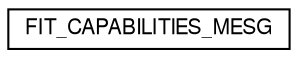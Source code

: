 digraph "Graphical Class Hierarchy"
{
  edge [fontname="FreeSans",fontsize="10",labelfontname="FreeSans",labelfontsize="10"];
  node [fontname="FreeSans",fontsize="10",shape=record];
  rankdir="LR";
  Node1 [label="FIT_CAPABILITIES_MESG",height=0.2,width=0.4,color="black", fillcolor="white", style="filled",URL="$struct_f_i_t___c_a_p_a_b_i_l_i_t_i_e_s___m_e_s_g.html"];
}
